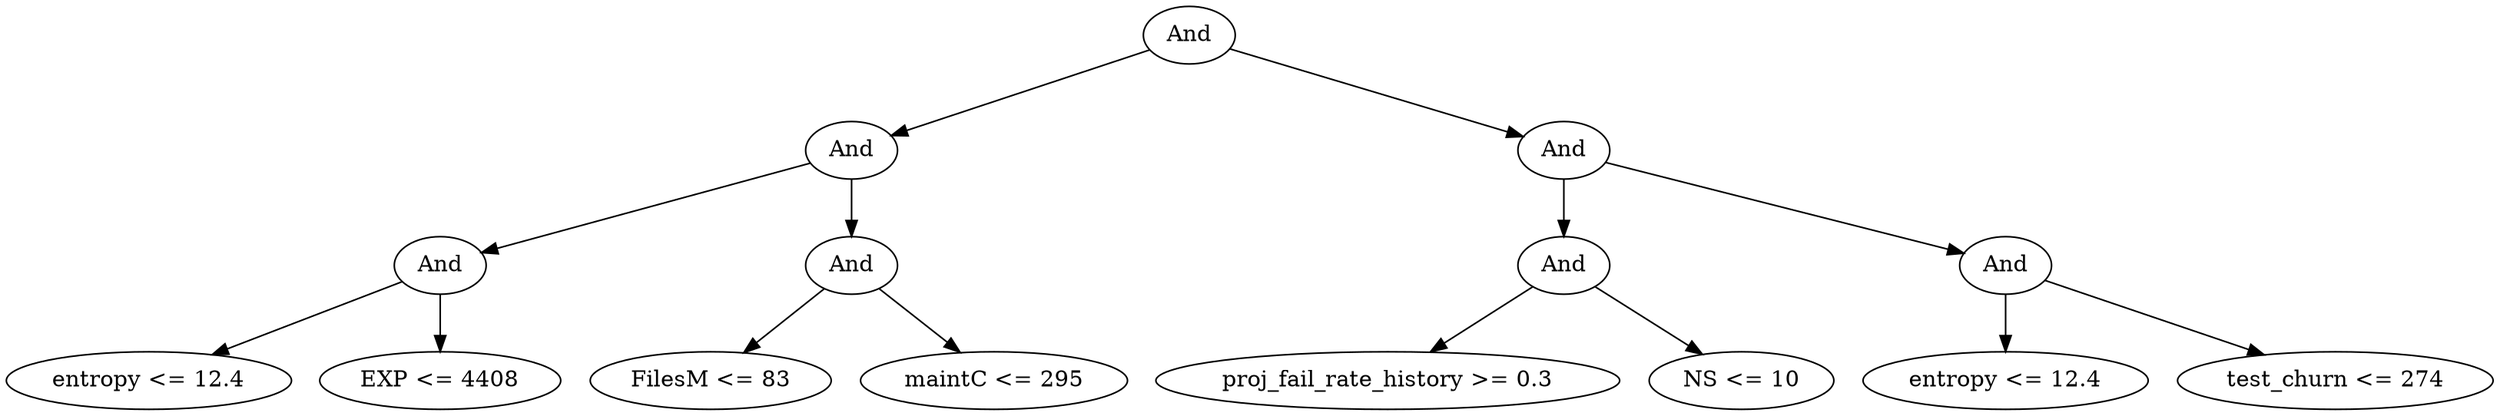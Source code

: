 digraph G {
	graph [bb="0,0,1255.9,252",
		dpi=78
	];
	node [label="\N"];
	1	 [height=0.5,
		label=And,
		pos="599.54,234",
		width=0.75];
	2	 [height=0.5,
		label=And,
		pos="428.54,162",
		width=0.75];
	1 -> 2	 [pos="e,450.9,172.15 577.19,223.85 547.36,211.64 494.37,189.95 460.38,176.03"];
	3	 [height=0.5,
		label=And,
		pos="789.54,162",
		width=0.75];
	1 -> 3	 [pos="e,766.35,171.54 622.84,224.42 656.41,212.05 718.52,189.17 756.72,175.09"];
	4	 [height=0.5,
		label=And,
		pos="218.54,90",
		width=0.75];
	2 -> 4	 [pos="e,242.14,98.865 404.86,153.11 367.42,140.63 294.45,116.3 251.78,102.08"];
	5	 [height=0.5,
		label=And,
		pos="428.54,90",
		width=0.75];
	2 -> 5	 [pos="e,428.54,108.1 428.54,143.7 428.54,135.98 428.54,126.71 428.54,118.11"];
	8	 [height=0.5,
		label="entropy <= 12.4",
		pos="69.544,18",
		width=1.9318];
	4 -> 8	 [pos="e,101.55,34.035 197.2,78.971 174.71,68.408 138.75,51.513 110.72,38.344"];
	9	 [height=0.5,
		label="EXP <= 4408",
		pos="218.54,18",
		width=1.6971];
	4 -> 9	 [pos="e,218.54,36.104 218.54,71.697 218.54,63.983 218.54,54.712 218.54,46.112"];
	10	 [height=0.5,
		label="FilesM <= 83",
		pos="357.54,18",
		width=1.661];
	5 -> 10	 [pos="e,374.23,35.448 413.83,74.496 404.46,65.255 392.1,53.072 381.35,42.475"];
	11	 [height=0.5,
		label="maintC <= 295",
		pos="500.54,18",
		width=1.8234];
	5 -> 11	 [pos="e,483.46,35.606 443.11,74.834 452.6,65.616 465.2,53.366 476.18,42.689"];
	6	 [height=0.5,
		label=And,
		pos="789.54,90",
		width=0.75];
	3 -> 6	 [pos="e,789.54,108.1 789.54,143.7 789.54,135.98 789.54,126.71 789.54,118.11"];
	7	 [height=0.5,
		label=And,
		pos="1013.5,90",
		width=0.75];
	3 -> 7	 [pos="e,989.41,98.543 813.52,153.51 853.49,141.02 933.89,115.89 979.65,101.59"];
	12	 [height=0.5,
		label="proj_fail_rate_history >= 0.3",
		pos="699.54,18",
		width=3.2136];
	6 -> 12	 [pos="e,721.17,35.824 772.62,75.834 760.44,66.365 743.7,53.347 729.32,42.159"];
	13	 [height=0.5,
		label="NS <= 10",
		pos="879.54,18",
		width=1.2999];
	6 -> 13	 [pos="e,859.55,34.552 806.47,75.834 819.07,66.034 836.56,52.432 851.27,40.992"];
	14	 [height=0.5,
		label="entropy <= 12.4",
		pos="1013.5,18",
		width=1.9318];
	7 -> 14	 [pos="e,1013.5,36.104 1013.5,71.697 1013.5,63.983 1013.5,54.712 1013.5,46.112"];
	15	 [height=0.5,
		label="test_churn <= 274",
		pos="1178.5,18",
		width=2.1484];
	7 -> 15	 [pos="e,1143.1,34.04 1035.8,79.559 1060.7,68.974 1101.9,51.53 1133.6,38.076"];
}
